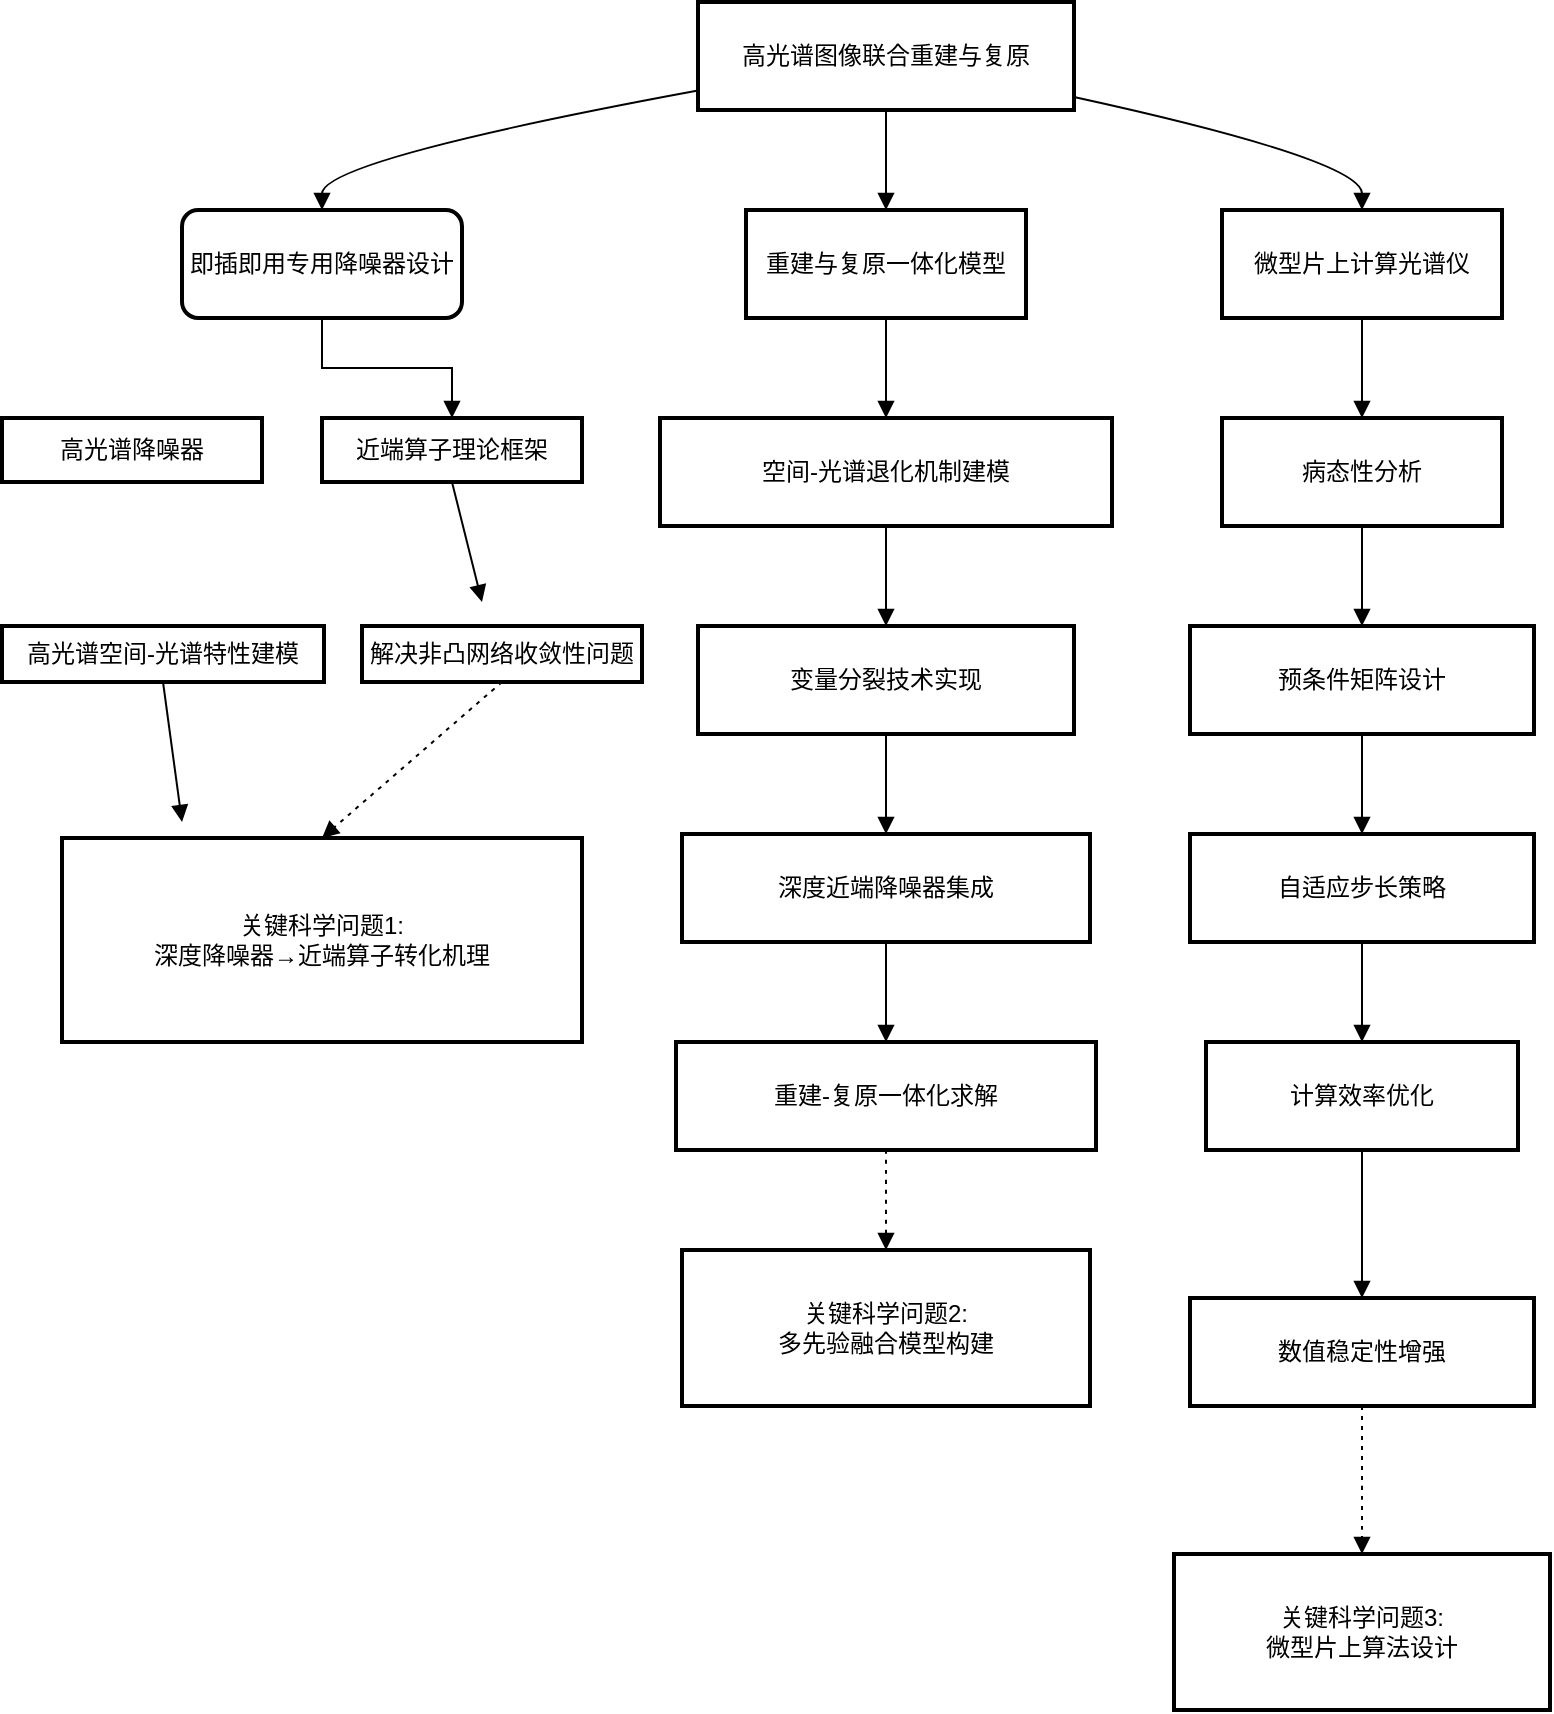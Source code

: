 <mxfile version="26.1.1">
  <diagram name="Page-1" id="GAWlH3N8oE_qb6CiAyrn">
    <mxGraphModel dx="1834" dy="517" grid="1" gridSize="10" guides="1" tooltips="1" connect="1" arrows="1" fold="1" page="1" pageScale="1" pageWidth="850" pageHeight="1100" math="0" shadow="0">
      <root>
        <mxCell id="0" />
        <mxCell id="1" parent="0" />
        <mxCell id="Zf0JhYOOQd0FaV_uQdlr-1" value="高光谱图像联合重建与复原" style="whiteSpace=wrap;strokeWidth=2;" vertex="1" parent="1">
          <mxGeometry x="338" y="60" width="188" height="54" as="geometry" />
        </mxCell>
        <mxCell id="Zf0JhYOOQd0FaV_uQdlr-2" value="即插即用专用降噪器设计" style="whiteSpace=wrap;strokeWidth=2;rounded=1;" vertex="1" parent="1">
          <mxGeometry x="80" y="164" width="140" height="54" as="geometry" />
        </mxCell>
        <mxCell id="Zf0JhYOOQd0FaV_uQdlr-3" value="重建与复原一体化模型" style="whiteSpace=wrap;strokeWidth=2;" vertex="1" parent="1">
          <mxGeometry x="362" y="164" width="140" height="54" as="geometry" />
        </mxCell>
        <mxCell id="Zf0JhYOOQd0FaV_uQdlr-4" value="微型片上计算光谱仪" style="whiteSpace=wrap;strokeWidth=2;" vertex="1" parent="1">
          <mxGeometry x="600" y="164" width="140" height="54" as="geometry" />
        </mxCell>
        <mxCell id="Zf0JhYOOQd0FaV_uQdlr-5" value="近端算子理论框架" style="whiteSpace=wrap;strokeWidth=2;" vertex="1" parent="1">
          <mxGeometry x="150" y="268" width="130" height="32" as="geometry" />
        </mxCell>
        <mxCell id="Zf0JhYOOQd0FaV_uQdlr-6" value="高光谱空间-光谱特性建模" style="whiteSpace=wrap;strokeWidth=2;" vertex="1" parent="1">
          <mxGeometry x="-10" y="372" width="161" height="28" as="geometry" />
        </mxCell>
        <mxCell id="Zf0JhYOOQd0FaV_uQdlr-8" value="解决非凸网络收敛性问题" style="whiteSpace=wrap;strokeWidth=2;" vertex="1" parent="1">
          <mxGeometry x="170" y="372" width="140" height="28" as="geometry" />
        </mxCell>
        <mxCell id="Zf0JhYOOQd0FaV_uQdlr-9" value="关键科学问题1:&#xa;深度降噪器→近端算子转化机理" style="whiteSpace=wrap;strokeWidth=2;" vertex="1" parent="1">
          <mxGeometry x="20" y="478" width="260" height="102" as="geometry" />
        </mxCell>
        <mxCell id="Zf0JhYOOQd0FaV_uQdlr-10" value="空间-光谱退化机制建模" style="whiteSpace=wrap;strokeWidth=2;" vertex="1" parent="1">
          <mxGeometry x="319" y="268" width="226" height="54" as="geometry" />
        </mxCell>
        <mxCell id="Zf0JhYOOQd0FaV_uQdlr-11" value="变量分裂技术实现" style="whiteSpace=wrap;strokeWidth=2;" vertex="1" parent="1">
          <mxGeometry x="338" y="372" width="188" height="54" as="geometry" />
        </mxCell>
        <mxCell id="Zf0JhYOOQd0FaV_uQdlr-12" value="深度近端降噪器集成" style="whiteSpace=wrap;strokeWidth=2;" vertex="1" parent="1">
          <mxGeometry x="330" y="476" width="204" height="54" as="geometry" />
        </mxCell>
        <mxCell id="Zf0JhYOOQd0FaV_uQdlr-13" value="重建-复原一体化求解" style="whiteSpace=wrap;strokeWidth=2;" vertex="1" parent="1">
          <mxGeometry x="327" y="580" width="210" height="54" as="geometry" />
        </mxCell>
        <mxCell id="Zf0JhYOOQd0FaV_uQdlr-14" value="关键科学问题2:&#xa;多先验融合模型构建" style="whiteSpace=wrap;strokeWidth=2;" vertex="1" parent="1">
          <mxGeometry x="330" y="684" width="204" height="78" as="geometry" />
        </mxCell>
        <mxCell id="Zf0JhYOOQd0FaV_uQdlr-15" value="病态性分析" style="whiteSpace=wrap;strokeWidth=2;" vertex="1" parent="1">
          <mxGeometry x="600" y="268" width="140" height="54" as="geometry" />
        </mxCell>
        <mxCell id="Zf0JhYOOQd0FaV_uQdlr-16" value="预条件矩阵设计" style="whiteSpace=wrap;strokeWidth=2;" vertex="1" parent="1">
          <mxGeometry x="584" y="372" width="172" height="54" as="geometry" />
        </mxCell>
        <mxCell id="Zf0JhYOOQd0FaV_uQdlr-17" value="自适应步长策略" style="whiteSpace=wrap;strokeWidth=2;" vertex="1" parent="1">
          <mxGeometry x="584" y="476" width="172" height="54" as="geometry" />
        </mxCell>
        <mxCell id="Zf0JhYOOQd0FaV_uQdlr-18" value="计算效率优化" style="whiteSpace=wrap;strokeWidth=2;" vertex="1" parent="1">
          <mxGeometry x="592" y="580" width="156" height="54" as="geometry" />
        </mxCell>
        <mxCell id="Zf0JhYOOQd0FaV_uQdlr-19" value="数值稳定性增强" style="whiteSpace=wrap;strokeWidth=2;" vertex="1" parent="1">
          <mxGeometry x="584" y="708" width="172" height="54" as="geometry" />
        </mxCell>
        <mxCell id="Zf0JhYOOQd0FaV_uQdlr-20" value="关键科学问题3:&#xa;微型片上算法设计" style="whiteSpace=wrap;strokeWidth=2;" vertex="1" parent="1">
          <mxGeometry x="576" y="836" width="188" height="78" as="geometry" />
        </mxCell>
        <mxCell id="Zf0JhYOOQd0FaV_uQdlr-22" value="" style="curved=1;startArrow=none;endArrow=block;exitX=0;exitY=0.82;entryX=0.5;entryY=0;rounded=0;" edge="1" parent="1" source="Zf0JhYOOQd0FaV_uQdlr-1" target="Zf0JhYOOQd0FaV_uQdlr-2">
          <mxGeometry relative="1" as="geometry">
            <Array as="points">
              <mxPoint x="150" y="139" />
            </Array>
          </mxGeometry>
        </mxCell>
        <mxCell id="Zf0JhYOOQd0FaV_uQdlr-23" value="" style="curved=1;startArrow=none;endArrow=block;exitX=0.5;exitY=1;entryX=0.5;entryY=0;rounded=0;" edge="1" parent="1" source="Zf0JhYOOQd0FaV_uQdlr-1" target="Zf0JhYOOQd0FaV_uQdlr-3">
          <mxGeometry relative="1" as="geometry">
            <Array as="points" />
          </mxGeometry>
        </mxCell>
        <mxCell id="Zf0JhYOOQd0FaV_uQdlr-24" value="" style="curved=1;startArrow=none;endArrow=block;exitX=1;exitY=0.88;entryX=0.5;entryY=0;rounded=0;" edge="1" parent="1" source="Zf0JhYOOQd0FaV_uQdlr-1" target="Zf0JhYOOQd0FaV_uQdlr-4">
          <mxGeometry relative="1" as="geometry">
            <Array as="points">
              <mxPoint x="670" y="139" />
            </Array>
          </mxGeometry>
        </mxCell>
        <mxCell id="Zf0JhYOOQd0FaV_uQdlr-25" value="" style="startArrow=none;endArrow=block;exitX=0.5;exitY=1;entryX=0.5;entryY=0;rounded=0;edgeStyle=orthogonalEdgeStyle;" edge="1" parent="1" source="Zf0JhYOOQd0FaV_uQdlr-2" target="Zf0JhYOOQd0FaV_uQdlr-5">
          <mxGeometry relative="1" as="geometry" />
        </mxCell>
        <mxCell id="Zf0JhYOOQd0FaV_uQdlr-26" value="" style="curved=1;startArrow=none;endArrow=block;exitX=0.5;exitY=1;rounded=0;" edge="1" parent="1" source="Zf0JhYOOQd0FaV_uQdlr-5">
          <mxGeometry relative="1" as="geometry">
            <Array as="points" />
            <mxPoint x="230" y="360" as="targetPoint" />
          </mxGeometry>
        </mxCell>
        <mxCell id="Zf0JhYOOQd0FaV_uQdlr-27" value="" style="curved=1;startArrow=none;endArrow=block;exitX=0.5;exitY=1;rounded=0;" edge="1" parent="1" source="Zf0JhYOOQd0FaV_uQdlr-6">
          <mxGeometry relative="1" as="geometry">
            <Array as="points" />
            <mxPoint x="80" y="470" as="targetPoint" />
          </mxGeometry>
        </mxCell>
        <mxCell id="Zf0JhYOOQd0FaV_uQdlr-29" value="" style="curved=1;dashed=1;dashPattern=2 3;startArrow=none;endArrow=block;exitX=0.5;exitY=1;entryX=0.5;entryY=0;rounded=0;" edge="1" parent="1" source="Zf0JhYOOQd0FaV_uQdlr-8" target="Zf0JhYOOQd0FaV_uQdlr-9">
          <mxGeometry relative="1" as="geometry">
            <Array as="points" />
          </mxGeometry>
        </mxCell>
        <mxCell id="Zf0JhYOOQd0FaV_uQdlr-30" value="" style="curved=1;startArrow=none;endArrow=block;exitX=0.5;exitY=1;entryX=0.5;entryY=0;rounded=0;" edge="1" parent="1" source="Zf0JhYOOQd0FaV_uQdlr-3" target="Zf0JhYOOQd0FaV_uQdlr-10">
          <mxGeometry relative="1" as="geometry">
            <Array as="points" />
          </mxGeometry>
        </mxCell>
        <mxCell id="Zf0JhYOOQd0FaV_uQdlr-31" value="" style="curved=1;startArrow=none;endArrow=block;exitX=0.5;exitY=1;entryX=0.5;entryY=0;rounded=0;" edge="1" parent="1" source="Zf0JhYOOQd0FaV_uQdlr-10" target="Zf0JhYOOQd0FaV_uQdlr-11">
          <mxGeometry relative="1" as="geometry">
            <Array as="points" />
          </mxGeometry>
        </mxCell>
        <mxCell id="Zf0JhYOOQd0FaV_uQdlr-32" value="" style="curved=1;startArrow=none;endArrow=block;exitX=0.5;exitY=1;entryX=0.5;entryY=0;rounded=0;" edge="1" parent="1" source="Zf0JhYOOQd0FaV_uQdlr-11" target="Zf0JhYOOQd0FaV_uQdlr-12">
          <mxGeometry relative="1" as="geometry">
            <Array as="points" />
          </mxGeometry>
        </mxCell>
        <mxCell id="Zf0JhYOOQd0FaV_uQdlr-33" value="" style="curved=1;startArrow=none;endArrow=block;exitX=0.5;exitY=1;entryX=0.5;entryY=0;rounded=0;" edge="1" parent="1" source="Zf0JhYOOQd0FaV_uQdlr-12" target="Zf0JhYOOQd0FaV_uQdlr-13">
          <mxGeometry relative="1" as="geometry">
            <Array as="points" />
          </mxGeometry>
        </mxCell>
        <mxCell id="Zf0JhYOOQd0FaV_uQdlr-34" value="" style="curved=1;dashed=1;dashPattern=2 3;startArrow=none;endArrow=block;exitX=0.5;exitY=1;entryX=0.5;entryY=0;rounded=0;" edge="1" parent="1" source="Zf0JhYOOQd0FaV_uQdlr-13" target="Zf0JhYOOQd0FaV_uQdlr-14">
          <mxGeometry relative="1" as="geometry">
            <Array as="points" />
          </mxGeometry>
        </mxCell>
        <mxCell id="Zf0JhYOOQd0FaV_uQdlr-35" value="" style="curved=1;startArrow=none;endArrow=block;exitX=0.5;exitY=1;entryX=0.5;entryY=0;rounded=0;" edge="1" parent="1" source="Zf0JhYOOQd0FaV_uQdlr-4" target="Zf0JhYOOQd0FaV_uQdlr-15">
          <mxGeometry relative="1" as="geometry">
            <Array as="points" />
          </mxGeometry>
        </mxCell>
        <mxCell id="Zf0JhYOOQd0FaV_uQdlr-36" value="" style="curved=1;startArrow=none;endArrow=block;exitX=0.5;exitY=1;entryX=0.5;entryY=0;rounded=0;" edge="1" parent="1" source="Zf0JhYOOQd0FaV_uQdlr-15" target="Zf0JhYOOQd0FaV_uQdlr-16">
          <mxGeometry relative="1" as="geometry">
            <Array as="points" />
          </mxGeometry>
        </mxCell>
        <mxCell id="Zf0JhYOOQd0FaV_uQdlr-37" value="" style="curved=1;startArrow=none;endArrow=block;exitX=0.5;exitY=1;entryX=0.5;entryY=0;rounded=0;" edge="1" parent="1" source="Zf0JhYOOQd0FaV_uQdlr-16" target="Zf0JhYOOQd0FaV_uQdlr-17">
          <mxGeometry relative="1" as="geometry">
            <Array as="points" />
          </mxGeometry>
        </mxCell>
        <mxCell id="Zf0JhYOOQd0FaV_uQdlr-38" value="" style="curved=1;startArrow=none;endArrow=block;exitX=0.5;exitY=1;entryX=0.5;entryY=0;rounded=0;" edge="1" parent="1" source="Zf0JhYOOQd0FaV_uQdlr-17" target="Zf0JhYOOQd0FaV_uQdlr-18">
          <mxGeometry relative="1" as="geometry">
            <Array as="points" />
          </mxGeometry>
        </mxCell>
        <mxCell id="Zf0JhYOOQd0FaV_uQdlr-39" value="" style="curved=1;startArrow=none;endArrow=block;exitX=0.5;exitY=1;entryX=0.5;entryY=0;rounded=0;" edge="1" parent="1" source="Zf0JhYOOQd0FaV_uQdlr-18" target="Zf0JhYOOQd0FaV_uQdlr-19">
          <mxGeometry relative="1" as="geometry">
            <Array as="points" />
          </mxGeometry>
        </mxCell>
        <mxCell id="Zf0JhYOOQd0FaV_uQdlr-40" value="" style="curved=1;dashed=1;dashPattern=2 3;startArrow=none;endArrow=block;exitX=0.5;exitY=1;entryX=0.5;entryY=0;rounded=0;" edge="1" parent="1" source="Zf0JhYOOQd0FaV_uQdlr-19" target="Zf0JhYOOQd0FaV_uQdlr-20">
          <mxGeometry relative="1" as="geometry">
            <Array as="points" />
          </mxGeometry>
        </mxCell>
        <mxCell id="Zf0JhYOOQd0FaV_uQdlr-43" value="高光谱降噪器" style="whiteSpace=wrap;strokeWidth=2;" vertex="1" parent="1">
          <mxGeometry x="-10" y="268" width="130" height="32" as="geometry" />
        </mxCell>
      </root>
    </mxGraphModel>
  </diagram>
</mxfile>
